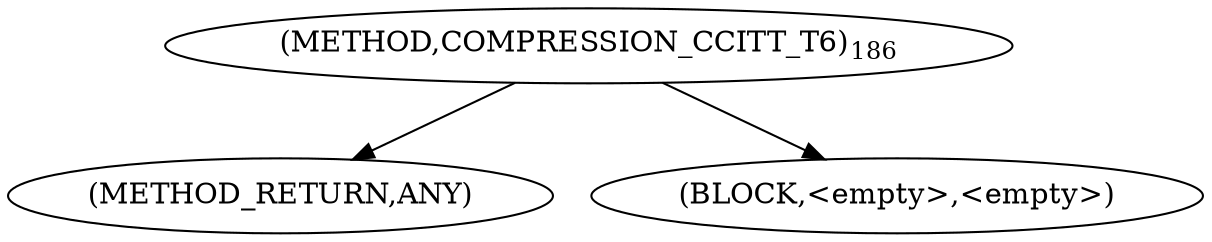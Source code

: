 digraph "COMPRESSION_CCITT_T6" {  
"100206" [label = <(METHOD,COMPRESSION_CCITT_T6)<SUB>186</SUB>> ]
"100207" [label = <(METHOD_RETURN,ANY)> ]
"100208" [label = <(BLOCK,&lt;empty&gt;,&lt;empty&gt;)> ]
  "100206" -> "100207" 
  "100206" -> "100208" 
}

